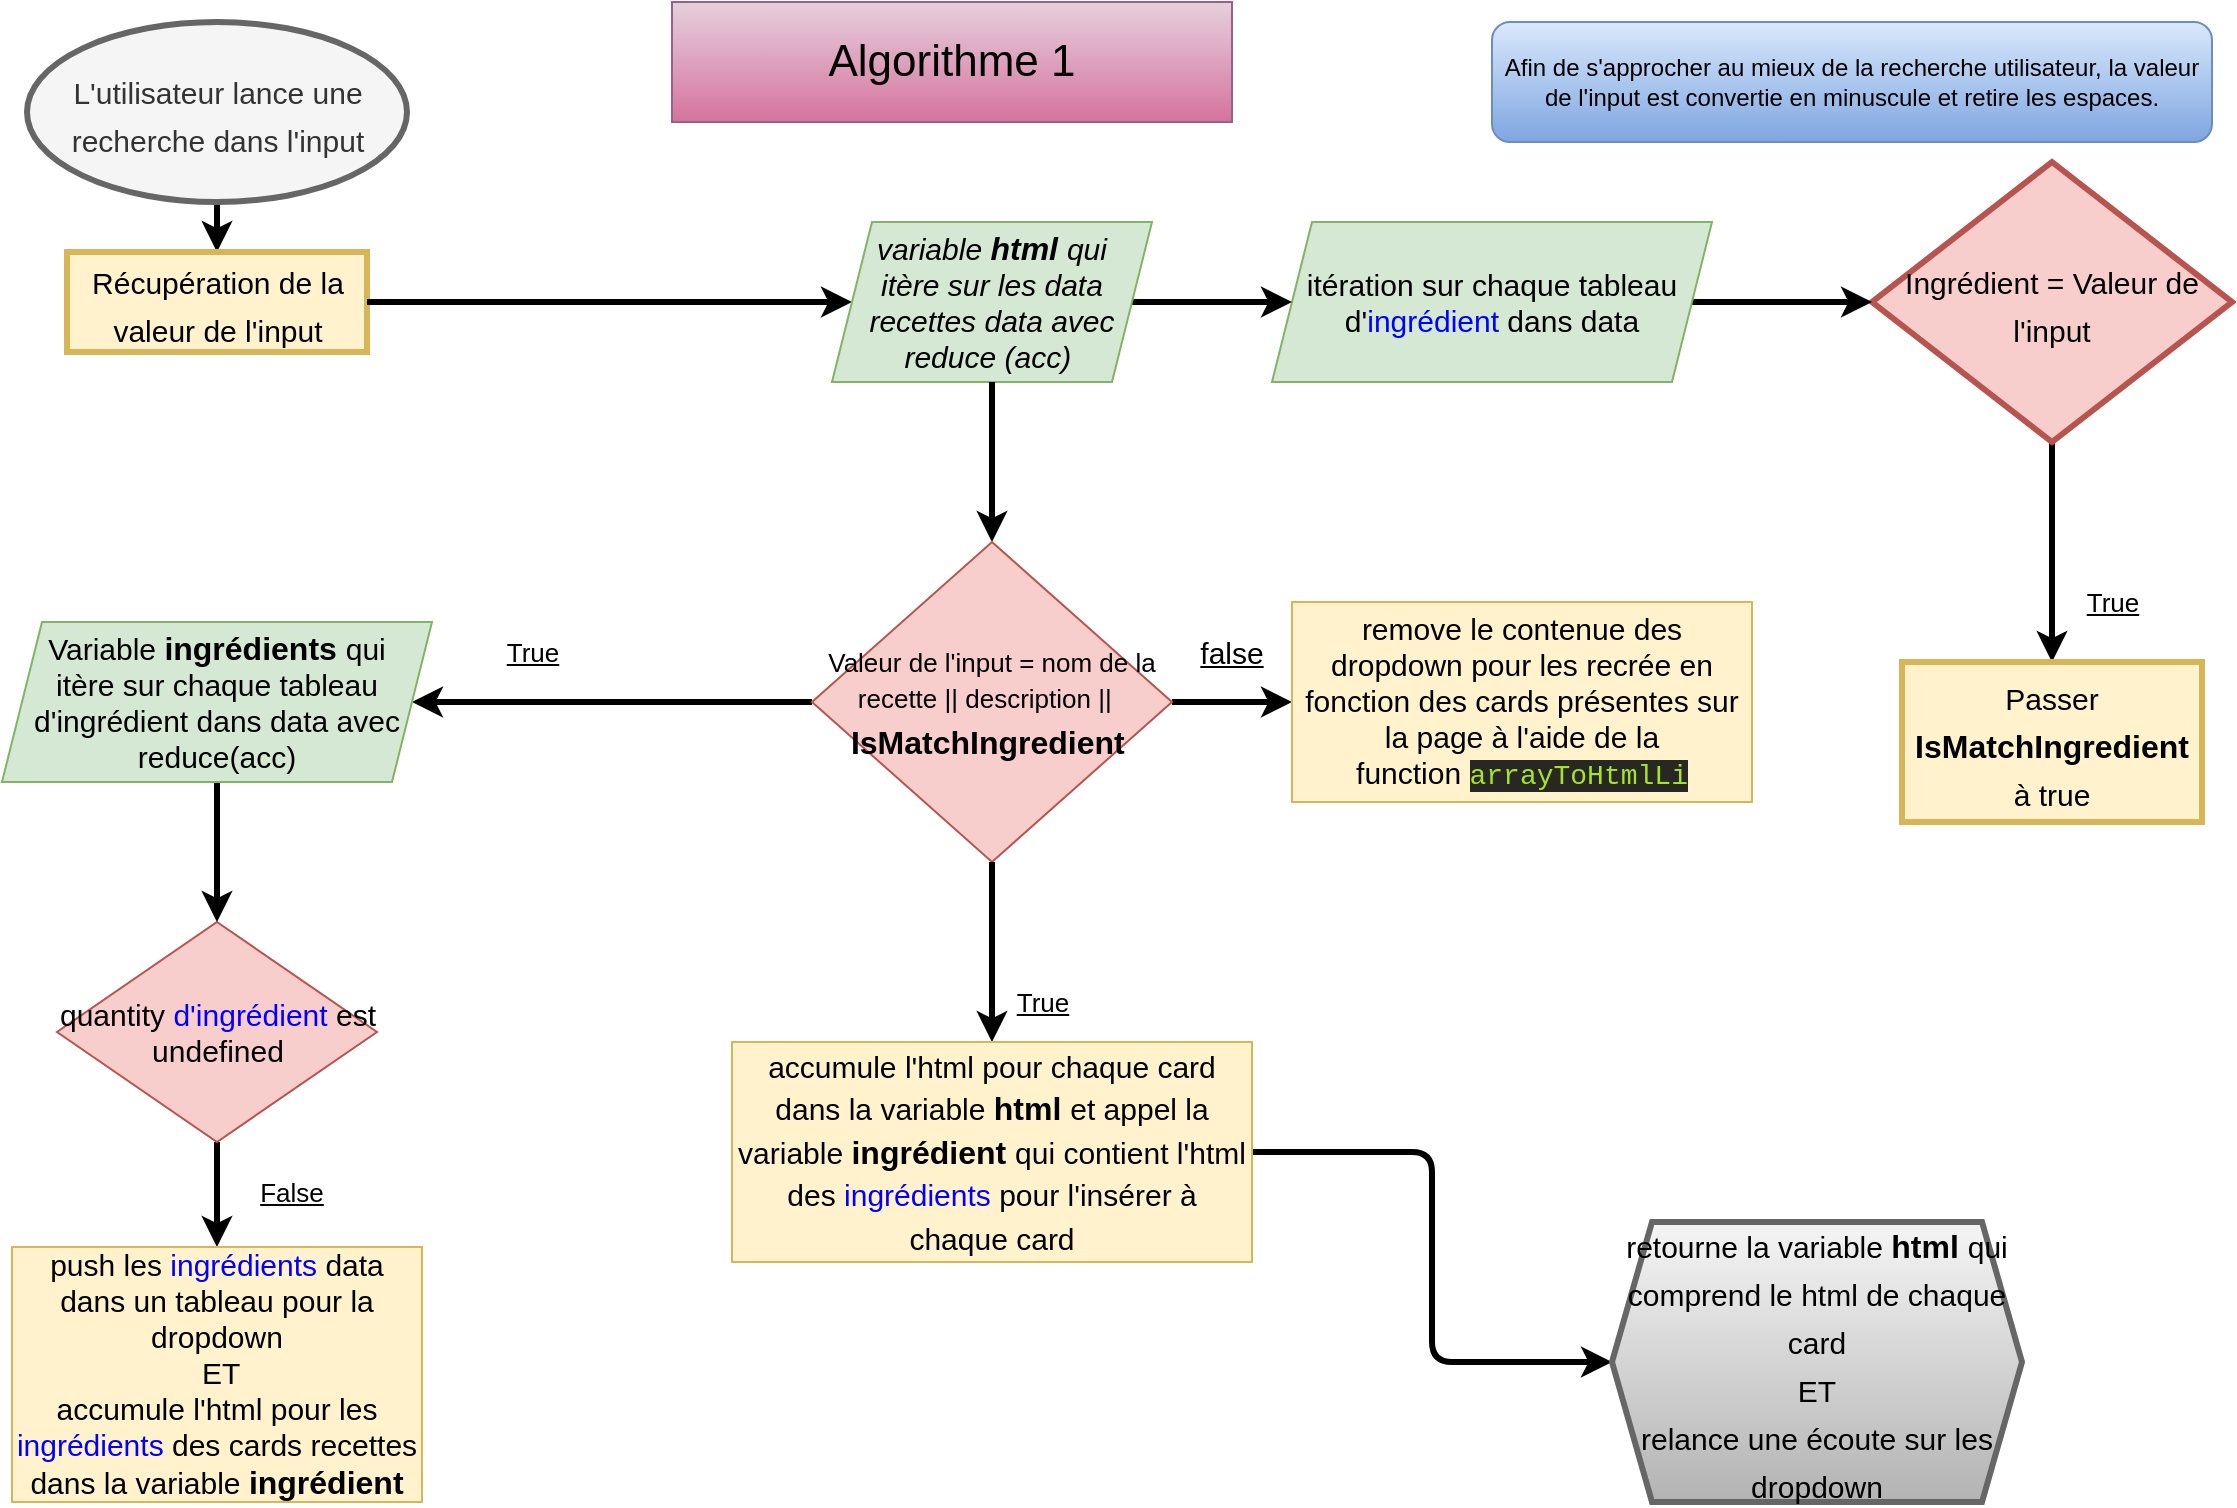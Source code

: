 <mxfile version="15.8.8" type="github" pages="2">
  <diagram id="11DLtLcQ0q4nKdQ-IW-K" name="Page-1">
    <mxGraphModel dx="1220" dy="1112" grid="1" gridSize="10" guides="1" tooltips="1" connect="1" arrows="1" fold="1" page="1" pageScale="1" pageWidth="1169" pageHeight="827" math="0" shadow="0">
      <root>
        <mxCell id="0" />
        <mxCell id="1" parent="0" />
        <mxCell id="GyxKQUuqNOyYGBjIDTya-2" value="" style="edgeStyle=orthogonalEdgeStyle;orthogonalLoop=1;jettySize=auto;html=1;strokeWidth=3;" parent="1" source="NNSDG9ltlfEMwObovZCk-11" target="GyxKQUuqNOyYGBjIDTya-1" edge="1">
          <mxGeometry relative="1" as="geometry" />
        </mxCell>
        <mxCell id="NNSDG9ltlfEMwObovZCk-11" value="&lt;font style=&quot;font-size: 15px&quot;&gt;L&#39;utilisateur lance une recherche dans l&#39;input&lt;/font&gt;" style="ellipse;whiteSpace=wrap;html=1;fontSize=20;strokeColor=#666666;strokeWidth=3;fillColor=#f5f5f5;align=center;rounded=0;fontColor=#333333;" parent="1" vertex="1">
          <mxGeometry x="57.5" y="10" width="190" height="90" as="geometry" />
        </mxCell>
        <mxCell id="GyxKQUuqNOyYGBjIDTya-1" value="&lt;font style=&quot;font-size: 15px&quot;&gt;Récupération de la valeur de l&#39;input&lt;/font&gt;" style="whiteSpace=wrap;html=1;rounded=0;fontSize=20;strokeWidth=3;fillColor=#fff2cc;strokeColor=#d6b656;" parent="1" vertex="1">
          <mxGeometry x="77.5" y="125" width="150" height="50" as="geometry" />
        </mxCell>
        <mxCell id="GyxKQUuqNOyYGBjIDTya-8" value="&lt;span&gt;Afin de s&#39;approcher au mieux de la recherche utilisateur, la valeur de l&#39;input est convertie en minuscule et retire les espaces.&lt;/span&gt;" style="rounded=1;whiteSpace=wrap;html=1;fillColor=#dae8fc;strokeColor=#6c8ebf;gradientColor=#7ea6e0;" parent="1" vertex="1">
          <mxGeometry x="790" y="10" width="360" height="60" as="geometry" />
        </mxCell>
        <mxCell id="GyxKQUuqNOyYGBjIDTya-66" value="" style="edgeStyle=orthogonalEdgeStyle;rounded=1;orthogonalLoop=1;jettySize=auto;html=1;fontSize=15;strokeWidth=3;" parent="1" source="GyxKQUuqNOyYGBjIDTya-13" target="GyxKQUuqNOyYGBjIDTya-65" edge="1">
          <mxGeometry relative="1" as="geometry" />
        </mxCell>
        <mxCell id="GyxKQUuqNOyYGBjIDTya-13" value="&lt;font style=&quot;font-size: 15px&quot;&gt;Ingrédient = Valeur de l&#39;input&lt;/font&gt;" style="rhombus;whiteSpace=wrap;html=1;rounded=0;fontSize=20;strokeWidth=3;fillColor=#f8cecc;strokeColor=#b85450;" parent="1" vertex="1">
          <mxGeometry x="980" y="80" width="180" height="140" as="geometry" />
        </mxCell>
        <mxCell id="GyxKQUuqNOyYGBjIDTya-33" value="" style="edgeStyle=orthogonalEdgeStyle;orthogonalLoop=1;jettySize=auto;html=1;fontSize=13;strokeWidth=3;" parent="1" source="GyxKQUuqNOyYGBjIDTya-21" target="GyxKQUuqNOyYGBjIDTya-13" edge="1">
          <mxGeometry relative="1" as="geometry" />
        </mxCell>
        <mxCell id="GyxKQUuqNOyYGBjIDTya-21" value="itération sur chaque tableau d&#39;&lt;font color=&quot;#0000ff&quot;&gt;ingrédient&lt;/font&gt; dans data" style="shape=parallelogram;perimeter=parallelogramPerimeter;whiteSpace=wrap;html=1;fixedSize=1;fontSize=15;fillColor=#d5e8d4;strokeColor=#82b366;" parent="1" vertex="1">
          <mxGeometry x="680" y="110" width="220" height="80" as="geometry" />
        </mxCell>
        <mxCell id="GyxKQUuqNOyYGBjIDTya-25" value="" style="edgeStyle=orthogonalEdgeStyle;orthogonalLoop=1;jettySize=auto;html=1;fontSize=15;strokeWidth=3;" parent="1" source="GyxKQUuqNOyYGBjIDTya-24" target="GyxKQUuqNOyYGBjIDTya-21" edge="1">
          <mxGeometry relative="1" as="geometry" />
        </mxCell>
        <mxCell id="GyxKQUuqNOyYGBjIDTya-26" value="" style="edgeStyle=orthogonalEdgeStyle;orthogonalLoop=1;jettySize=auto;html=1;fontSize=15;strokeWidth=3;" parent="1" source="GyxKQUuqNOyYGBjIDTya-1" target="GyxKQUuqNOyYGBjIDTya-24" edge="1">
          <mxGeometry relative="1" as="geometry" />
        </mxCell>
        <mxCell id="GyxKQUuqNOyYGBjIDTya-24" value="&lt;i&gt;variable &lt;b&gt;&lt;font style=&quot;font-size: 16px&quot;&gt;html &lt;/font&gt;&lt;/b&gt;qui itère&amp;nbsp;sur les data recettes data avec reduce (acc)&amp;nbsp;&lt;/i&gt;" style="shape=parallelogram;perimeter=parallelogramPerimeter;whiteSpace=wrap;html=1;fixedSize=1;fontSize=15;fillColor=#d5e8d4;strokeColor=#82b366;" parent="1" vertex="1">
          <mxGeometry x="460" y="110" width="160" height="80" as="geometry" />
        </mxCell>
        <mxCell id="GyxKQUuqNOyYGBjIDTya-32" value="" style="edgeStyle=orthogonalEdgeStyle;orthogonalLoop=1;jettySize=auto;html=1;fontSize=15;strokeWidth=3;" parent="1" source="GyxKQUuqNOyYGBjIDTya-24" target="GyxKQUuqNOyYGBjIDTya-31" edge="1">
          <mxGeometry relative="1" as="geometry" />
        </mxCell>
        <mxCell id="GyxKQUuqNOyYGBjIDTya-56" value="" style="edgeStyle=orthogonalEdgeStyle;rounded=1;orthogonalLoop=1;jettySize=auto;html=1;fontSize=18;strokeWidth=3;" parent="1" source="GyxKQUuqNOyYGBjIDTya-31" target="GyxKQUuqNOyYGBjIDTya-47" edge="1">
          <mxGeometry relative="1" as="geometry" />
        </mxCell>
        <mxCell id="GyxKQUuqNOyYGBjIDTya-63" value="" style="edgeStyle=orthogonalEdgeStyle;rounded=1;orthogonalLoop=1;jettySize=auto;html=1;fontSize=15;strokeWidth=3;" parent="1" source="GyxKQUuqNOyYGBjIDTya-31" target="GyxKQUuqNOyYGBjIDTya-62" edge="1">
          <mxGeometry relative="1" as="geometry" />
        </mxCell>
        <mxCell id="GyxKQUuqNOyYGBjIDTya-31" value="&lt;div&gt;&lt;span style=&quot;font-size: 13px&quot;&gt;Valeur de l&#39;input = nom de la recette || description ||&amp;nbsp;&amp;nbsp;&lt;/span&gt;&lt;/div&gt;&lt;b style=&quot;font-size: 20px&quot;&gt;&lt;font style=&quot;font-size: 16px&quot;&gt;IsMatchIngredient&lt;/font&gt;&lt;/b&gt;&amp;nbsp;" style="rhombus;whiteSpace=wrap;html=1;fontSize=15;align=center;fillColor=#f8cecc;strokeColor=#b85450;" parent="1" vertex="1">
          <mxGeometry x="450" y="270" width="180" height="160" as="geometry" />
        </mxCell>
        <mxCell id="GyxKQUuqNOyYGBjIDTya-55" value="" style="edgeStyle=orthogonalEdgeStyle;rounded=1;orthogonalLoop=1;jettySize=auto;html=1;fontSize=18;strokeWidth=3;" parent="1" source="GyxKQUuqNOyYGBjIDTya-36" target="GyxKQUuqNOyYGBjIDTya-54" edge="1">
          <mxGeometry relative="1" as="geometry" />
        </mxCell>
        <mxCell id="GyxKQUuqNOyYGBjIDTya-36" value="quantity &lt;font color=&quot;#0000ff&quot;&gt;d&#39;ingrédient &lt;/font&gt;est undefined" style="rhombus;whiteSpace=wrap;html=1;fontSize=15;strokeColor=#b85450;fillColor=#f8cecc;" parent="1" vertex="1">
          <mxGeometry x="72.5" y="460" width="160" height="110" as="geometry" />
        </mxCell>
        <mxCell id="GyxKQUuqNOyYGBjIDTya-42" value="&lt;u&gt;False&lt;/u&gt;" style="text;html=1;strokeColor=none;fillColor=none;align=center;verticalAlign=middle;whiteSpace=wrap;rounded=0;fontSize=13;" parent="1" vertex="1">
          <mxGeometry x="160" y="580" width="60" height="30" as="geometry" />
        </mxCell>
        <mxCell id="GyxKQUuqNOyYGBjIDTya-43" value="&lt;u&gt;True&lt;/u&gt;" style="text;html=1;align=center;verticalAlign=middle;resizable=0;points=[];autosize=1;strokeColor=none;fillColor=none;fontSize=13;" parent="1" vertex="1">
          <mxGeometry x="290" y="315" width="40" height="20" as="geometry" />
        </mxCell>
        <mxCell id="GyxKQUuqNOyYGBjIDTya-49" value="" style="edgeStyle=orthogonalEdgeStyle;orthogonalLoop=1;jettySize=auto;html=1;fontSize=13;strokeWidth=3;" parent="1" source="GyxKQUuqNOyYGBjIDTya-47" target="GyxKQUuqNOyYGBjIDTya-36" edge="1">
          <mxGeometry relative="1" as="geometry" />
        </mxCell>
        <mxCell id="GyxKQUuqNOyYGBjIDTya-47" value="Variable &lt;b&gt;&lt;font style=&quot;font-size: 16px&quot;&gt;ingrédients&amp;nbsp;&lt;/font&gt;&lt;/b&gt;qui itère&amp;nbsp;sur chaque tableau d&#39;ingrédient dans data avec reduce(acc)" style="shape=parallelogram;perimeter=parallelogramPerimeter;whiteSpace=wrap;html=1;fixedSize=1;fontSize=15;strokeColor=#82b366;fillColor=#d5e8d4;" parent="1" vertex="1">
          <mxGeometry x="45" y="310" width="215" height="80" as="geometry" />
        </mxCell>
        <mxCell id="GyxKQUuqNOyYGBjIDTya-54" value="push les &lt;font color=&quot;#0000ff&quot;&gt;ingrédients &lt;/font&gt;data dans un tableau pour la dropdown&lt;br&gt;&amp;nbsp;ET&lt;br&gt;accumule l&#39;html pour les &lt;font color=&quot;#0000ff&quot;&gt;ingrédients &lt;/font&gt;des cards recettes dans la variable &lt;b&gt;&lt;font style=&quot;font-size: 16px&quot;&gt;ingrédient&lt;/font&gt;&lt;/b&gt;" style="whiteSpace=wrap;html=1;fontSize=15;strokeColor=#d6b656;fillColor=#fff2cc;" parent="1" vertex="1">
          <mxGeometry x="50" y="622.5" width="205" height="127.5" as="geometry" />
        </mxCell>
        <mxCell id="GyxKQUuqNOyYGBjIDTya-61" value="" style="edgeStyle=orthogonalEdgeStyle;rounded=1;orthogonalLoop=1;jettySize=auto;html=1;fontSize=15;strokeWidth=3;" parent="1" source="GyxKQUuqNOyYGBjIDTya-31" target="GyxKQUuqNOyYGBjIDTya-57" edge="1">
          <mxGeometry relative="1" as="geometry" />
        </mxCell>
        <mxCell id="Dz67CkXoaktXKu4GuAfc-1" style="edgeStyle=orthogonalEdgeStyle;rounded=1;orthogonalLoop=1;jettySize=auto;html=1;strokeWidth=3;" edge="1" parent="1" source="GyxKQUuqNOyYGBjIDTya-57" target="GyxKQUuqNOyYGBjIDTya-69">
          <mxGeometry relative="1" as="geometry" />
        </mxCell>
        <mxCell id="GyxKQUuqNOyYGBjIDTya-57" value="&lt;font&gt;&lt;span style=&quot;font-size: 15px&quot;&gt;accumule l&#39;html pour chaque card dans la variable &lt;/span&gt;&lt;b&gt;&lt;font style=&quot;font-size: 16px&quot;&gt;html &lt;/font&gt;&lt;/b&gt;&lt;span style=&quot;font-size: 15px&quot;&gt;et appel la variable &lt;/span&gt;&lt;b&gt;&lt;font style=&quot;font-size: 16px&quot;&gt;ingrédient &lt;/font&gt;&lt;/b&gt;&lt;span style=&quot;font-size: 15px&quot;&gt;qui contient l&#39;html des &lt;font color=&quot;#0000ff&quot;&gt;ingrédients &lt;/font&gt;pour l&#39;insérer à chaque card&lt;/span&gt;&lt;/font&gt;" style="rounded=0;whiteSpace=wrap;html=1;fontSize=18;align=center;fillColor=#fff2cc;strokeColor=#d6b656;" parent="1" vertex="1">
          <mxGeometry x="410" y="520" width="260" height="110" as="geometry" />
        </mxCell>
        <mxCell id="GyxKQUuqNOyYGBjIDTya-62" value="remove le contenue des dropdown pour les recrée en fonction des cards présentes sur la page à l&#39;aide de la function&amp;nbsp;&lt;span style=&quot;color: rgb(166 , 226 , 46) ; background-color: rgb(39 , 40 , 34) ; font-family: &amp;#34;consolas&amp;#34; , &amp;#34;courier new&amp;#34; , monospace ; font-size: 14px&quot;&gt;arrayToHtmlLi&lt;/span&gt;" style="whiteSpace=wrap;html=1;fontSize=15;strokeColor=#d6b656;fillColor=#fff2cc;" parent="1" vertex="1">
          <mxGeometry x="690" y="300" width="230" height="100" as="geometry" />
        </mxCell>
        <mxCell id="GyxKQUuqNOyYGBjIDTya-64" value="&lt;u&gt;false&lt;/u&gt;" style="text;html=1;strokeColor=none;fillColor=none;align=center;verticalAlign=middle;whiteSpace=wrap;rounded=0;fontSize=15;" parent="1" vertex="1">
          <mxGeometry x="630" y="310" width="60" height="30" as="geometry" />
        </mxCell>
        <mxCell id="GyxKQUuqNOyYGBjIDTya-65" value="&lt;font&gt;&lt;span style=&quot;font-size: 15px&quot;&gt;Passer &lt;/span&gt;&lt;b&gt;&lt;font style=&quot;font-size: 16px&quot;&gt;IsMatchIngredient&lt;/font&gt;&lt;/b&gt;&lt;span style=&quot;font-size: 15px&quot;&gt; à true&lt;/span&gt;&lt;/font&gt;" style="whiteSpace=wrap;html=1;rounded=0;fontSize=20;strokeColor=#d6b656;strokeWidth=3;fillColor=#fff2cc;" parent="1" vertex="1">
          <mxGeometry x="995" y="330" width="150" height="80" as="geometry" />
        </mxCell>
        <mxCell id="GyxKQUuqNOyYGBjIDTya-69" value="&lt;font&gt;&lt;span style=&quot;font-size: 15px&quot;&gt;retourne la variable &lt;/span&gt;&lt;b&gt;&lt;font style=&quot;font-size: 16px&quot;&gt;html &lt;/font&gt;&lt;/b&gt;&lt;span style=&quot;font-size: 15px&quot;&gt;qui comprend le html de chaque card&lt;br&gt;ET&lt;br&gt;relance une écoute sur les dropdown&lt;br&gt;&lt;/span&gt;&lt;/font&gt;" style="shape=hexagon;perimeter=hexagonPerimeter2;whiteSpace=wrap;html=1;fixedSize=1;rounded=0;fontSize=20;strokeWidth=3;fillColor=#f5f5f5;gradientColor=#b3b3b3;strokeColor=#666666;" parent="1" vertex="1">
          <mxGeometry x="850" y="610" width="205" height="140" as="geometry" />
        </mxCell>
        <mxCell id="GyxKQUuqNOyYGBjIDTya-71" value="&lt;font style=&quot;font-size: 22px&quot;&gt;Algorithme 1&lt;/font&gt;" style="text;html=1;fillColor=#e6d0de;align=center;verticalAlign=middle;whiteSpace=wrap;rounded=0;fontSize=16;strokeColor=#996185;gradientColor=#d5739d;" parent="1" vertex="1">
          <mxGeometry x="380" width="280" height="60" as="geometry" />
        </mxCell>
        <mxCell id="BKEW_v0mJqis7EFnz9BJ-1" value="&lt;u&gt;True&lt;/u&gt;" style="text;html=1;align=center;verticalAlign=middle;resizable=0;points=[];autosize=1;strokeColor=none;fillColor=none;fontSize=13;" vertex="1" parent="1">
          <mxGeometry x="545" y="490" width="40" height="20" as="geometry" />
        </mxCell>
        <mxCell id="BKEW_v0mJqis7EFnz9BJ-2" value="&lt;u&gt;True&lt;/u&gt;" style="text;html=1;align=center;verticalAlign=middle;resizable=0;points=[];autosize=1;strokeColor=none;fillColor=none;fontSize=13;" vertex="1" parent="1">
          <mxGeometry x="1080" y="290" width="40" height="20" as="geometry" />
        </mxCell>
      </root>
    </mxGraphModel>
  </diagram>
  <diagram id="1iwCDWMgIz8k7EVZaU8_" name="Page-2">
    <mxGraphModel dx="1220" dy="1112" grid="1" gridSize="10" guides="1" tooltips="1" connect="1" arrows="1" fold="1" page="1" pageScale="1" pageWidth="1169" pageHeight="827" math="0" shadow="0">
      <root>
        <mxCell id="D1E5VV4iOFXvNiiTyq4r-0" />
        <mxCell id="D1E5VV4iOFXvNiiTyq4r-1" parent="D1E5VV4iOFXvNiiTyq4r-0" />
        <mxCell id="aPlGfTYEOXeY_nC5mLVW-0" value="&lt;font style=&quot;font-size: 22px&quot;&gt;Algorithme 2&lt;br&gt;&lt;/font&gt;" style="text;html=1;fillColor=#e6d0de;align=center;verticalAlign=middle;whiteSpace=wrap;rounded=0;fontSize=16;strokeColor=#996185;gradientColor=#d5739d;" vertex="1" parent="D1E5VV4iOFXvNiiTyq4r-1">
          <mxGeometry x="380" width="280" height="60" as="geometry" />
        </mxCell>
        <mxCell id="PTbbZ5b7S-LYuo7BQXhY-0" value="&lt;span&gt;Afin de s&#39;approcher au mieux de la recherche utilisateur, la valeur de l&#39;input est convertie en minuscule et retire les espaces.&lt;/span&gt;" style="rounded=1;whiteSpace=wrap;html=1;fillColor=#dae8fc;strokeColor=#6c8ebf;gradientColor=#7ea6e0;" vertex="1" parent="D1E5VV4iOFXvNiiTyq4r-1">
          <mxGeometry x="790" y="10" width="360" height="60" as="geometry" />
        </mxCell>
        <mxCell id="JzsUhIZQl9w3UOIY0Sud-1" value="" style="edgeStyle=orthogonalEdgeStyle;rounded=1;orthogonalLoop=1;jettySize=auto;html=1;strokeWidth=3;" edge="1" parent="D1E5VV4iOFXvNiiTyq4r-1" source="vUNFdTNFkPYIHp7YYOb6-0" target="JzsUhIZQl9w3UOIY0Sud-0">
          <mxGeometry relative="1" as="geometry" />
        </mxCell>
        <mxCell id="vUNFdTNFkPYIHp7YYOb6-0" value="&lt;font style=&quot;font-size: 15px&quot;&gt;L&#39;utilisateur lance une recherche dans l&#39;input&lt;/font&gt;" style="ellipse;whiteSpace=wrap;html=1;fontSize=20;strokeColor=#666666;strokeWidth=3;fillColor=#f5f5f5;align=center;rounded=0;fontColor=#333333;" vertex="1" parent="D1E5VV4iOFXvNiiTyq4r-1">
          <mxGeometry x="50" y="10" width="190" height="90" as="geometry" />
        </mxCell>
        <mxCell id="RWWKRG0oMQzYlbA7-Doh-1" value="" style="edgeStyle=orthogonalEdgeStyle;rounded=1;orthogonalLoop=1;jettySize=auto;html=1;strokeWidth=3;" edge="1" parent="D1E5VV4iOFXvNiiTyq4r-1" source="JzsUhIZQl9w3UOIY0Sud-0" target="RWWKRG0oMQzYlbA7-Doh-0">
          <mxGeometry relative="1" as="geometry" />
        </mxCell>
        <mxCell id="JzsUhIZQl9w3UOIY0Sud-0" value="&lt;font style=&quot;font-size: 15px&quot;&gt;Récupération de la valeur de l&#39;input&lt;/font&gt;" style="whiteSpace=wrap;html=1;rounded=0;fontSize=20;strokeWidth=3;fillColor=#fff2cc;strokeColor=#d6b656;" vertex="1" parent="D1E5VV4iOFXvNiiTyq4r-1">
          <mxGeometry x="70" y="140" width="150" height="50" as="geometry" />
        </mxCell>
        <mxCell id="1SXh3DYduKJZJxUFYwPZ-1" value="" style="edgeStyle=orthogonalEdgeStyle;rounded=1;orthogonalLoop=1;jettySize=auto;html=1;fontSize=13;strokeWidth=3;" edge="1" parent="D1E5VV4iOFXvNiiTyq4r-1" source="RWWKRG0oMQzYlbA7-Doh-0" target="1SXh3DYduKJZJxUFYwPZ-0">
          <mxGeometry relative="1" as="geometry" />
        </mxCell>
        <mxCell id="RWWKRG0oMQzYlbA7-Doh-0" value="itération sur les datas ingredients et ustensils depuis la variable &lt;b&gt;&lt;font style=&quot;font-size: 20px&quot;&gt;recettes&lt;/font&gt;&lt;/b&gt;" style="shape=parallelogram;perimeter=parallelogramPerimeter;whiteSpace=wrap;html=1;fixedSize=1;fontSize=15;fillColor=#d5e8d4;strokeColor=#82b366;" vertex="1" parent="D1E5VV4iOFXvNiiTyq4r-1">
          <mxGeometry x="270" y="125" width="270" height="80" as="geometry" />
        </mxCell>
        <mxCell id="RhAVklBRLqYQkVHg7o_o-1" value="" style="edgeStyle=orthogonalEdgeStyle;rounded=1;orthogonalLoop=1;jettySize=auto;html=1;fontSize=13;strokeWidth=3;" edge="1" parent="D1E5VV4iOFXvNiiTyq4r-1" source="1SXh3DYduKJZJxUFYwPZ-0" target="RhAVklBRLqYQkVHg7o_o-0">
          <mxGeometry relative="1" as="geometry" />
        </mxCell>
        <mxCell id="1SXh3DYduKJZJxUFYwPZ-0" value="&lt;div&gt;&lt;span style=&quot;font-size: 13px&quot;&gt;Valeur de l&#39;input = nom de la recette || description ||&amp;nbsp; &lt;/span&gt;&lt;font size=&quot;1&quot;&gt;&lt;span style=&quot;font-size: 13px&quot;&gt;ingrédient || appareil || ustensils&lt;/span&gt;&lt;/font&gt;&lt;/div&gt;" style="rhombus;whiteSpace=wrap;html=1;fontSize=15;align=center;fillColor=#f8cecc;strokeColor=#b85450;" vertex="1" parent="D1E5VV4iOFXvNiiTyq4r-1">
          <mxGeometry x="585" y="85" width="180" height="160" as="geometry" />
        </mxCell>
        <mxCell id="Xaapp1YN-O4LaWypMbmZ-2" value="" style="edgeStyle=orthogonalEdgeStyle;rounded=1;orthogonalLoop=1;jettySize=auto;html=1;fontSize=20;strokeWidth=3;" edge="1" parent="D1E5VV4iOFXvNiiTyq4r-1" source="RhAVklBRLqYQkVHg7o_o-0" target="RhAVklBRLqYQkVHg7o_o-2">
          <mxGeometry relative="1" as="geometry" />
        </mxCell>
        <mxCell id="RhAVklBRLqYQkVHg7o_o-0" value="&lt;font&gt;&lt;span style=&quot;font-size: 15px&quot;&gt;récupère chaque recette dans la data qui correspond et les stock dans la variable &lt;/span&gt;&lt;b&gt;&lt;font style=&quot;font-size: 20px&quot;&gt;recettes&lt;/font&gt;&lt;/b&gt;&lt;br&gt;&lt;/font&gt;" style="whiteSpace=wrap;html=1;rounded=0;fontSize=20;strokeWidth=3;fillColor=#fff2cc;strokeColor=#d6b656;" vertex="1" parent="D1E5VV4iOFXvNiiTyq4r-1">
          <mxGeometry x="857.5" y="110" width="210" height="110" as="geometry" />
        </mxCell>
        <mxCell id="Xaapp1YN-O4LaWypMbmZ-1" value="" style="edgeStyle=orthogonalEdgeStyle;rounded=1;orthogonalLoop=1;jettySize=auto;html=1;fontSize=20;strokeWidth=3;" edge="1" parent="D1E5VV4iOFXvNiiTyq4r-1" source="RhAVklBRLqYQkVHg7o_o-2" target="RhAVklBRLqYQkVHg7o_o-3">
          <mxGeometry relative="1" as="geometry" />
        </mxCell>
        <mxCell id="RhAVklBRLqYQkVHg7o_o-2" value="itére sur les data de chaque recettes à partir de &lt;font style=&quot;font-weight: bold ; font-size: 19px&quot;&gt;recettes &lt;/font&gt;&lt;font style=&quot;font-size: 13px&quot;&gt;dans la variable&lt;/font&gt;&lt;font style=&quot;font-weight: bold ; font-size: 19px&quot;&gt; html &lt;/font&gt;&lt;font style=&quot;font-size: 13px&quot;&gt;puis stock le html à injecter ET incrémente un tableau d&#39;appareil et d&#39;ustensils pour la dropdown&lt;/font&gt;" style="shape=parallelogram;perimeter=parallelogramPerimeter;whiteSpace=wrap;html=1;fixedSize=1;fontSize=15;fillColor=#d5e8d4;strokeColor=#82b366;" vertex="1" parent="D1E5VV4iOFXvNiiTyq4r-1">
          <mxGeometry x="800" y="270" width="290" height="120" as="geometry" />
        </mxCell>
        <mxCell id="HPc0ZqEH5N3YR5wFVjXv-1" value="" style="edgeStyle=orthogonalEdgeStyle;rounded=1;orthogonalLoop=1;jettySize=auto;html=1;fontSize=20;strokeWidth=3;" edge="1" parent="D1E5VV4iOFXvNiiTyq4r-1" source="RhAVklBRLqYQkVHg7o_o-3" target="HPc0ZqEH5N3YR5wFVjXv-0">
          <mxGeometry relative="1" as="geometry" />
        </mxCell>
        <mxCell id="RhAVklBRLqYQkVHg7o_o-3" value="itére sur les ingrédients de &lt;b&gt;&lt;font style=&quot;font-size: 20px&quot;&gt;recettes &lt;/font&gt;&lt;/b&gt;pour le stocker dans &lt;b&gt;&lt;font style=&quot;font-size: 20px&quot;&gt;listInngredients &lt;/font&gt;&lt;/b&gt;afin de l&#39;injecter dans le html ET incrémente un tableau d&#39;ingrédient pour la dropdown" style="shape=parallelogram;perimeter=parallelogramPerimeter;whiteSpace=wrap;html=1;fixedSize=1;fontSize=15;fillColor=#d5e8d4;strokeColor=#82b366;" vertex="1" parent="D1E5VV4iOFXvNiiTyq4r-1">
          <mxGeometry x="420" y="260" width="310" height="140" as="geometry" />
        </mxCell>
        <mxCell id="Xaapp1YN-O4LaWypMbmZ-3" value="True" style="text;html=1;strokeColor=none;fillColor=none;align=center;verticalAlign=middle;whiteSpace=wrap;rounded=0;fontSize=20;" vertex="1" parent="D1E5VV4iOFXvNiiTyq4r-1">
          <mxGeometry x="765" y="125" width="60" height="30" as="geometry" />
        </mxCell>
        <mxCell id="HPc0ZqEH5N3YR5wFVjXv-0" value="&lt;font style=&quot;font-size: 15px&quot;&gt;vide le html des card recettes et dropdown PUIS incrémente le html avec les valeur correspondante à l&#39;input ET relance une écoute sur les dropdown&lt;/font&gt;" style="whiteSpace=wrap;html=1;rounded=0;fontSize=20;strokeWidth=3;fillColor=#fff2cc;strokeColor=#d6b656;" vertex="1" parent="D1E5VV4iOFXvNiiTyq4r-1">
          <mxGeometry x="100" y="250" width="220" height="160" as="geometry" />
        </mxCell>
      </root>
    </mxGraphModel>
  </diagram>
</mxfile>
